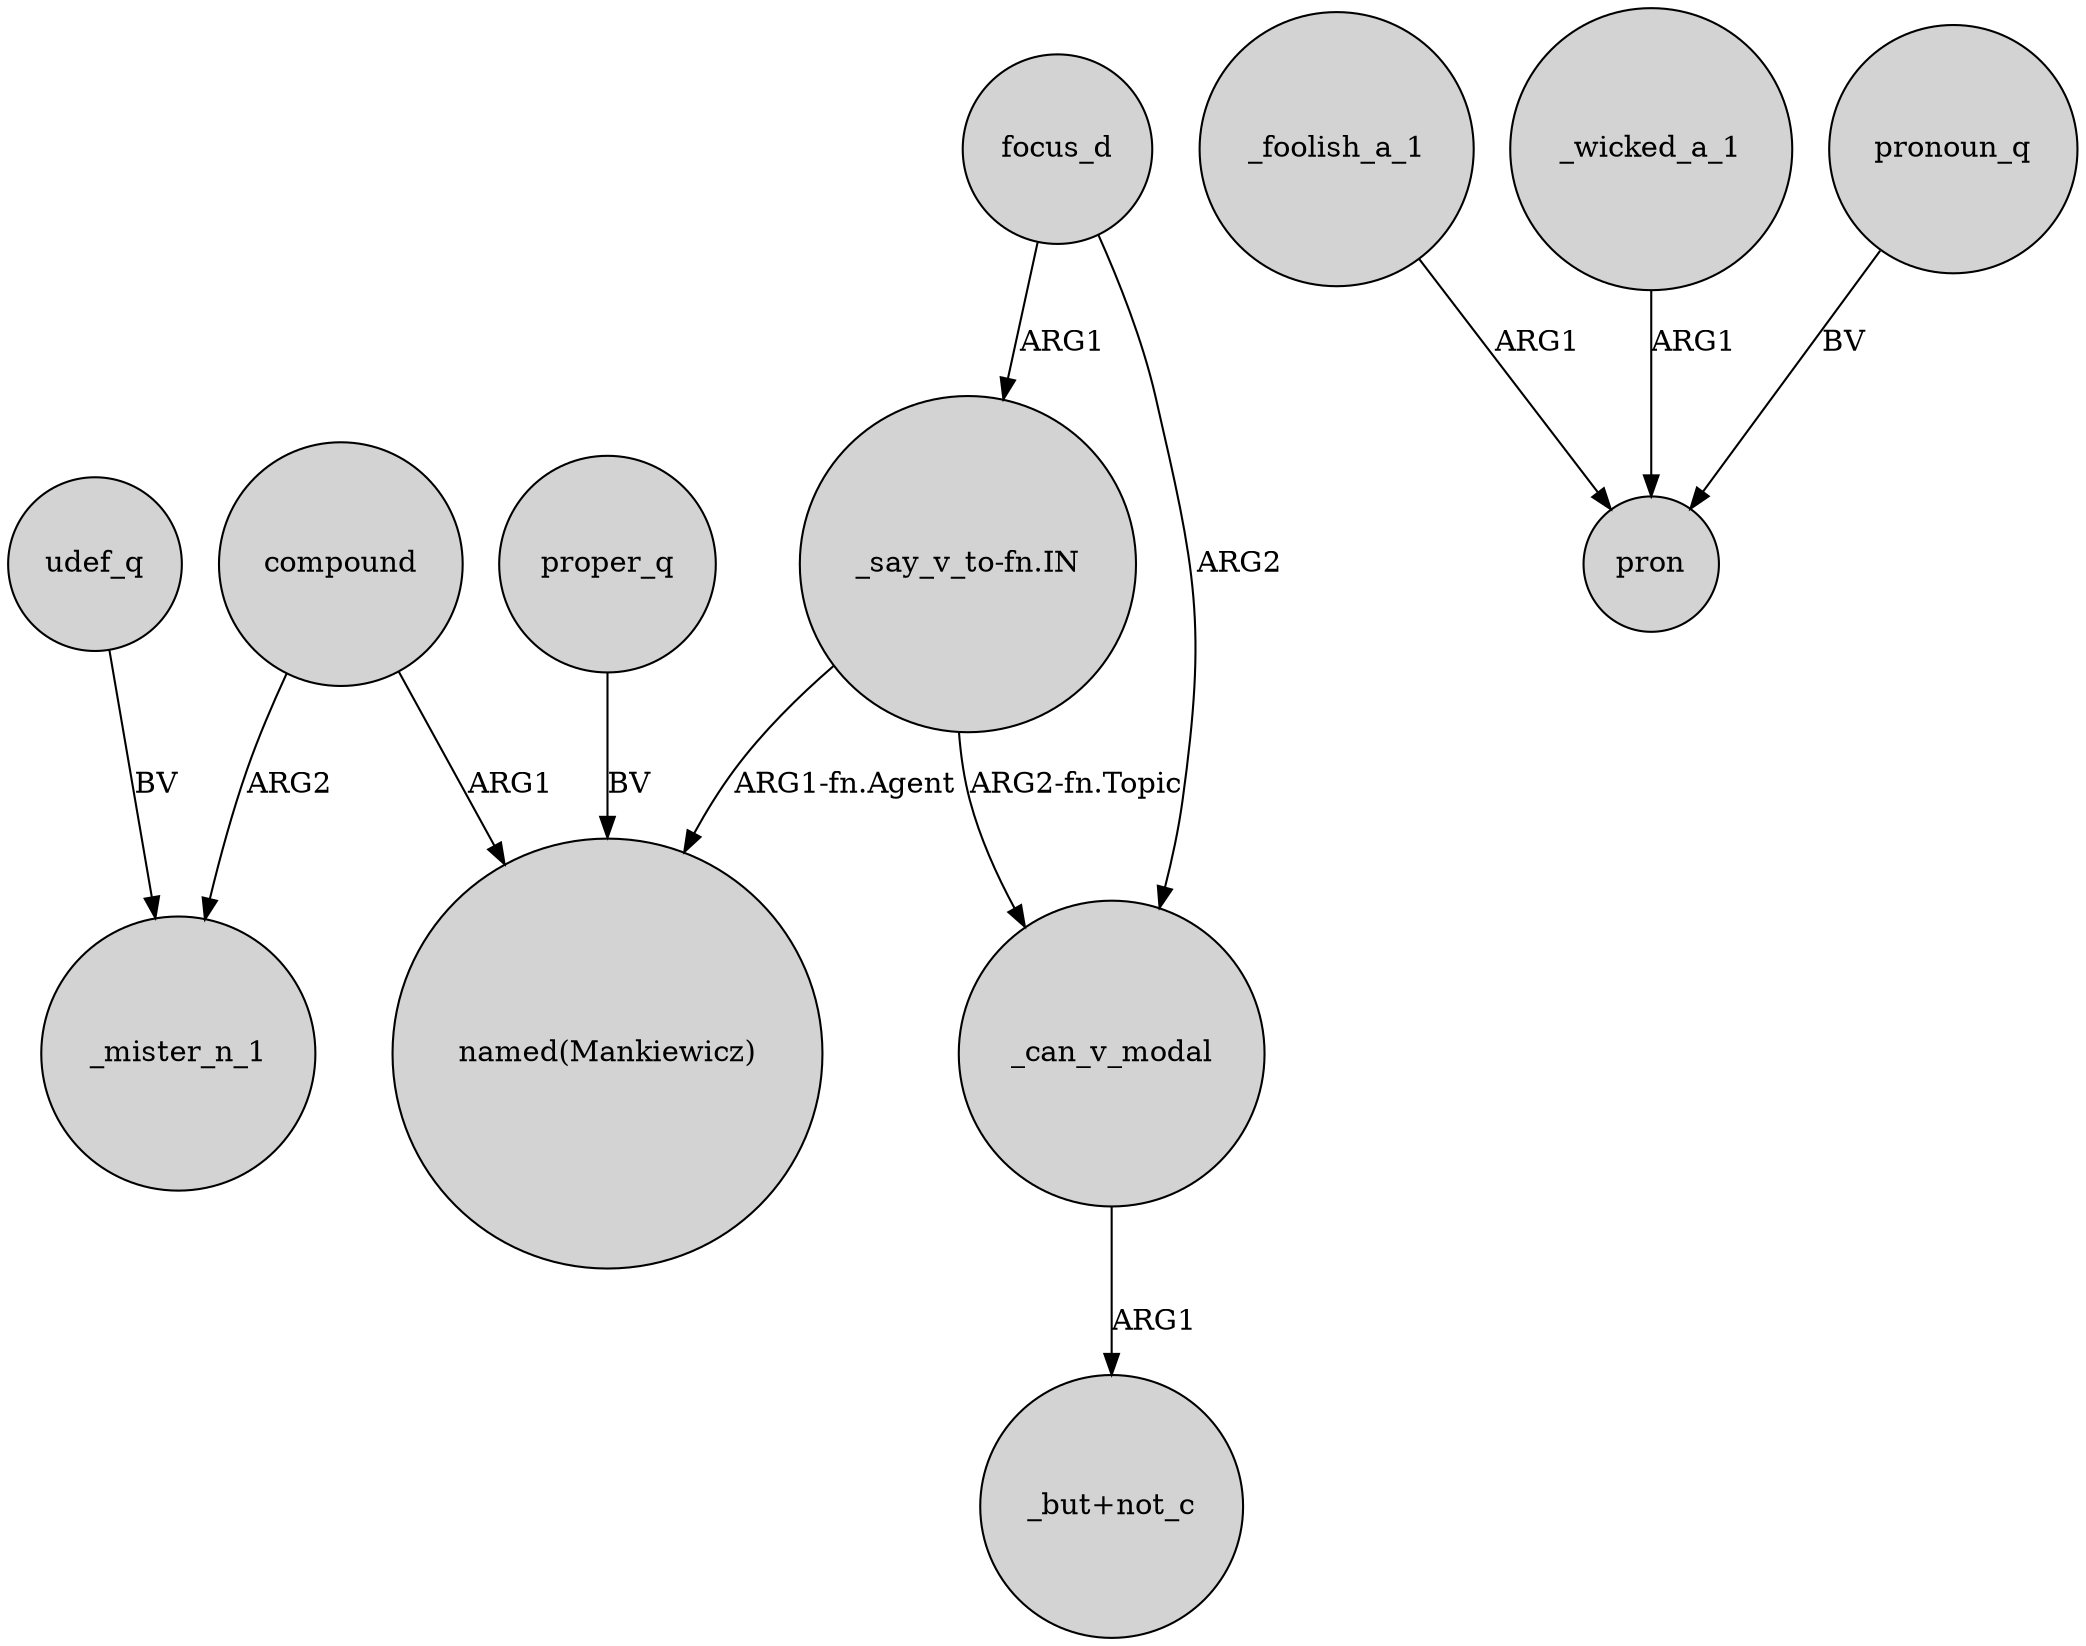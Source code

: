 digraph {
	node [shape=circle style=filled]
	compound -> "named(Mankiewicz)" [label=ARG1]
	"_say_v_to-fn.IN" -> "named(Mankiewicz)" [label="ARG1-fn.Agent"]
	udef_q -> _mister_n_1 [label=BV]
	_foolish_a_1 -> pron [label=ARG1]
	_can_v_modal -> "_but+not_c" [label=ARG1]
	focus_d -> _can_v_modal [label=ARG2]
	"_say_v_to-fn.IN" -> _can_v_modal [label="ARG2-fn.Topic"]
	_wicked_a_1 -> pron [label=ARG1]
	compound -> _mister_n_1 [label=ARG2]
	focus_d -> "_say_v_to-fn.IN" [label=ARG1]
	proper_q -> "named(Mankiewicz)" [label=BV]
	pronoun_q -> pron [label=BV]
}
